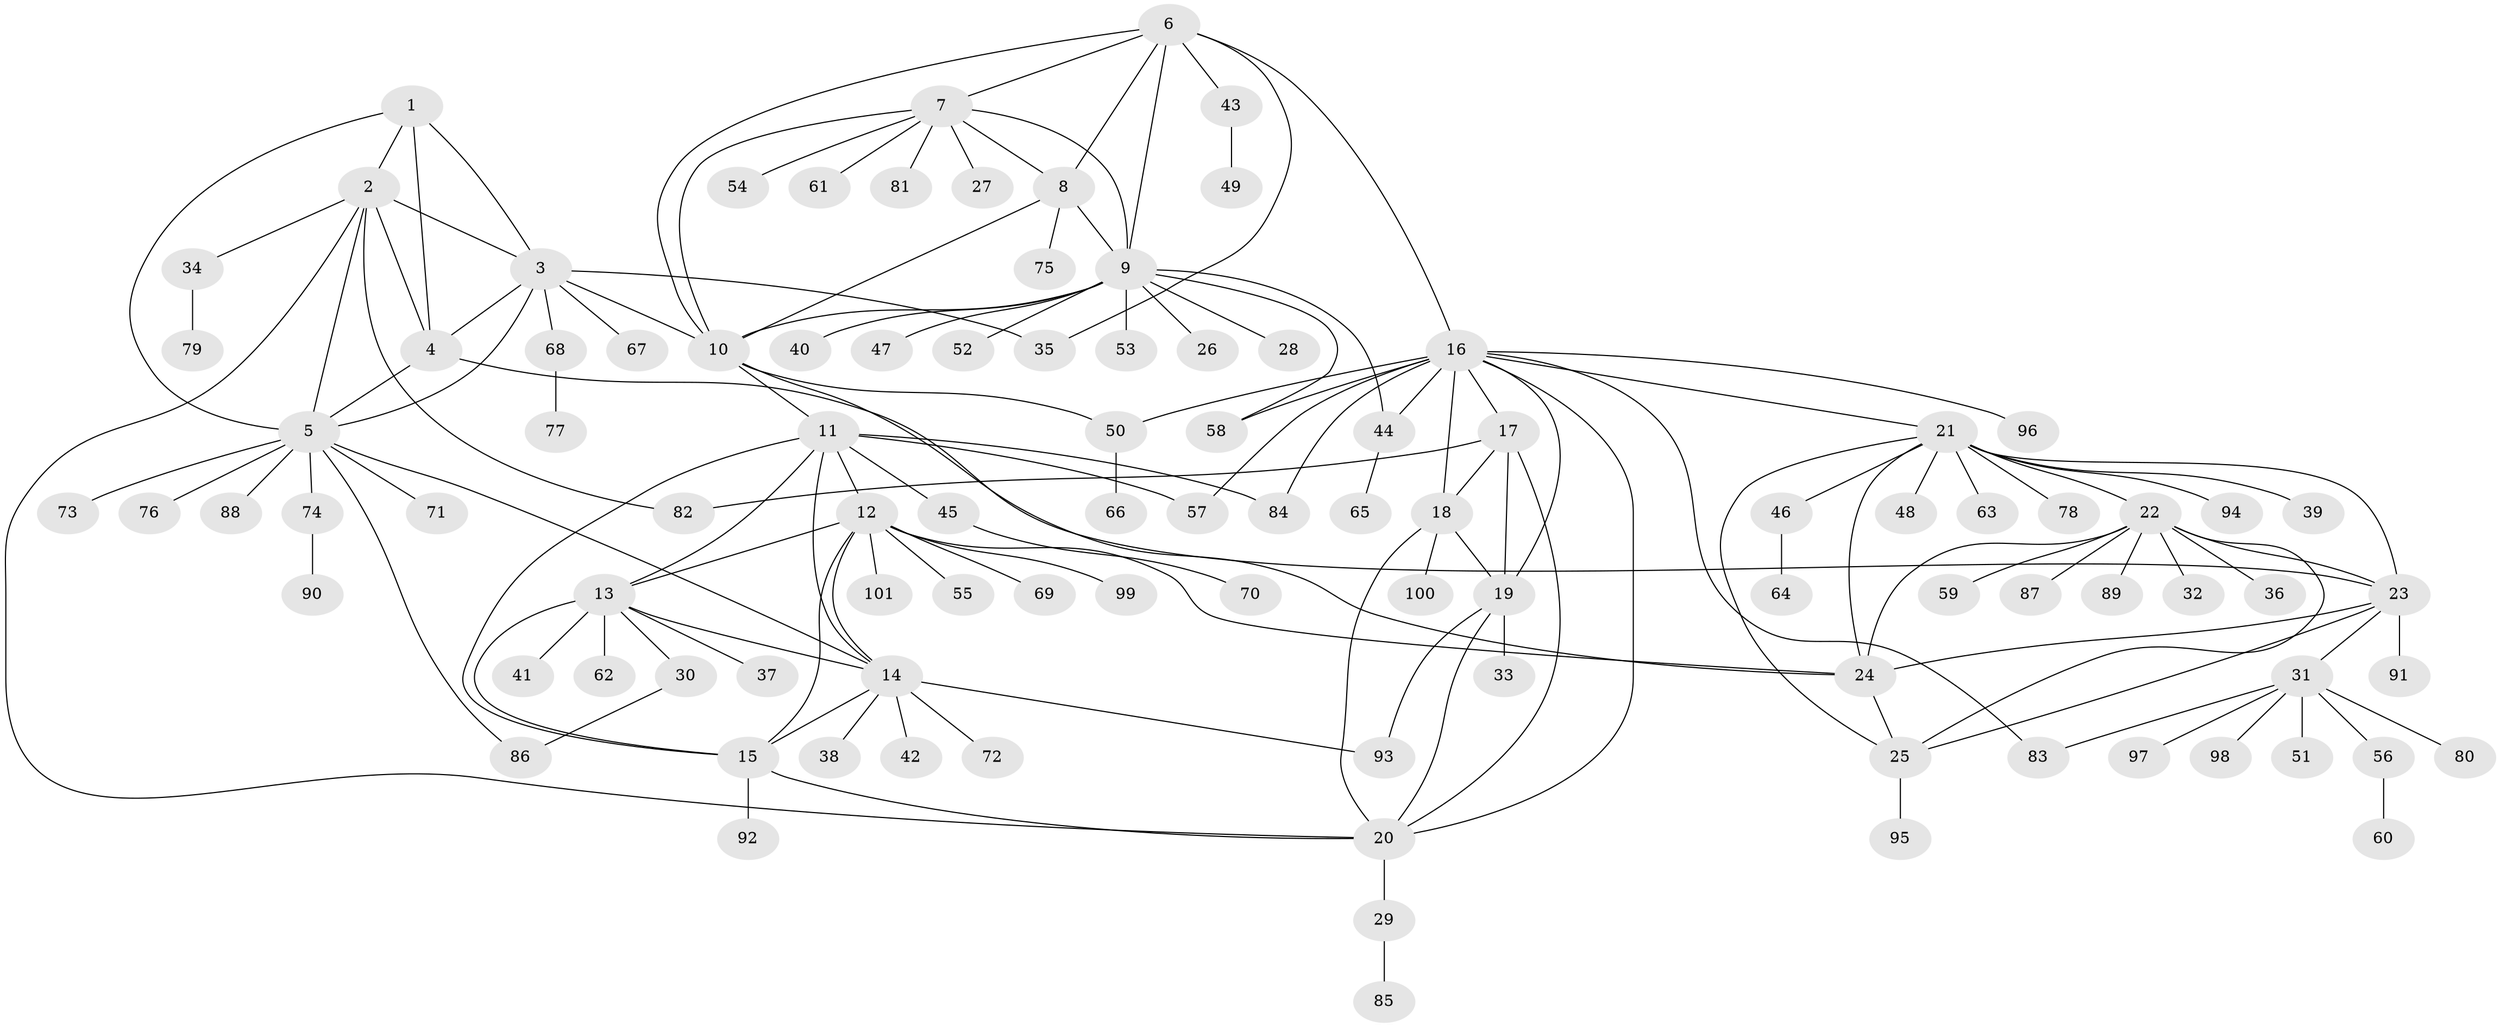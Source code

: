 // coarse degree distribution, {6: 0.07547169811320754, 5: 0.05660377358490566, 10: 0.03773584905660377, 4: 0.07547169811320754, 3: 0.05660377358490566, 8: 0.07547169811320754, 7: 0.018867924528301886, 9: 0.018867924528301886, 1: 0.4528301886792453, 2: 0.1320754716981132}
// Generated by graph-tools (version 1.1) at 2025/52/03/04/25 22:52:16]
// undirected, 101 vertices, 146 edges
graph export_dot {
  node [color=gray90,style=filled];
  1;
  2;
  3;
  4;
  5;
  6;
  7;
  8;
  9;
  10;
  11;
  12;
  13;
  14;
  15;
  16;
  17;
  18;
  19;
  20;
  21;
  22;
  23;
  24;
  25;
  26;
  27;
  28;
  29;
  30;
  31;
  32;
  33;
  34;
  35;
  36;
  37;
  38;
  39;
  40;
  41;
  42;
  43;
  44;
  45;
  46;
  47;
  48;
  49;
  50;
  51;
  52;
  53;
  54;
  55;
  56;
  57;
  58;
  59;
  60;
  61;
  62;
  63;
  64;
  65;
  66;
  67;
  68;
  69;
  70;
  71;
  72;
  73;
  74;
  75;
  76;
  77;
  78;
  79;
  80;
  81;
  82;
  83;
  84;
  85;
  86;
  87;
  88;
  89;
  90;
  91;
  92;
  93;
  94;
  95;
  96;
  97;
  98;
  99;
  100;
  101;
  1 -- 2;
  1 -- 3;
  1 -- 4;
  1 -- 5;
  2 -- 3;
  2 -- 4;
  2 -- 5;
  2 -- 20;
  2 -- 34;
  2 -- 82;
  3 -- 4;
  3 -- 5;
  3 -- 10;
  3 -- 35;
  3 -- 67;
  3 -- 68;
  4 -- 5;
  4 -- 23;
  5 -- 14;
  5 -- 71;
  5 -- 73;
  5 -- 74;
  5 -- 76;
  5 -- 86;
  5 -- 88;
  6 -- 7;
  6 -- 8;
  6 -- 9;
  6 -- 10;
  6 -- 16;
  6 -- 35;
  6 -- 43;
  7 -- 8;
  7 -- 9;
  7 -- 10;
  7 -- 27;
  7 -- 54;
  7 -- 61;
  7 -- 81;
  8 -- 9;
  8 -- 10;
  8 -- 75;
  9 -- 10;
  9 -- 26;
  9 -- 28;
  9 -- 40;
  9 -- 44;
  9 -- 47;
  9 -- 52;
  9 -- 53;
  9 -- 58;
  10 -- 11;
  10 -- 24;
  10 -- 50;
  11 -- 12;
  11 -- 13;
  11 -- 14;
  11 -- 15;
  11 -- 45;
  11 -- 57;
  11 -- 84;
  12 -- 13;
  12 -- 14;
  12 -- 15;
  12 -- 24;
  12 -- 55;
  12 -- 69;
  12 -- 99;
  12 -- 101;
  13 -- 14;
  13 -- 15;
  13 -- 30;
  13 -- 37;
  13 -- 41;
  13 -- 62;
  14 -- 15;
  14 -- 38;
  14 -- 42;
  14 -- 72;
  14 -- 93;
  15 -- 20;
  15 -- 92;
  16 -- 17;
  16 -- 18;
  16 -- 19;
  16 -- 20;
  16 -- 21;
  16 -- 44;
  16 -- 50;
  16 -- 57;
  16 -- 58;
  16 -- 83;
  16 -- 84;
  16 -- 96;
  17 -- 18;
  17 -- 19;
  17 -- 20;
  17 -- 82;
  18 -- 19;
  18 -- 20;
  18 -- 100;
  19 -- 20;
  19 -- 33;
  19 -- 93;
  20 -- 29;
  21 -- 22;
  21 -- 23;
  21 -- 24;
  21 -- 25;
  21 -- 39;
  21 -- 46;
  21 -- 48;
  21 -- 63;
  21 -- 78;
  21 -- 94;
  22 -- 23;
  22 -- 24;
  22 -- 25;
  22 -- 32;
  22 -- 36;
  22 -- 59;
  22 -- 87;
  22 -- 89;
  23 -- 24;
  23 -- 25;
  23 -- 31;
  23 -- 91;
  24 -- 25;
  25 -- 95;
  29 -- 85;
  30 -- 86;
  31 -- 51;
  31 -- 56;
  31 -- 80;
  31 -- 83;
  31 -- 97;
  31 -- 98;
  34 -- 79;
  43 -- 49;
  44 -- 65;
  45 -- 70;
  46 -- 64;
  50 -- 66;
  56 -- 60;
  68 -- 77;
  74 -- 90;
}

